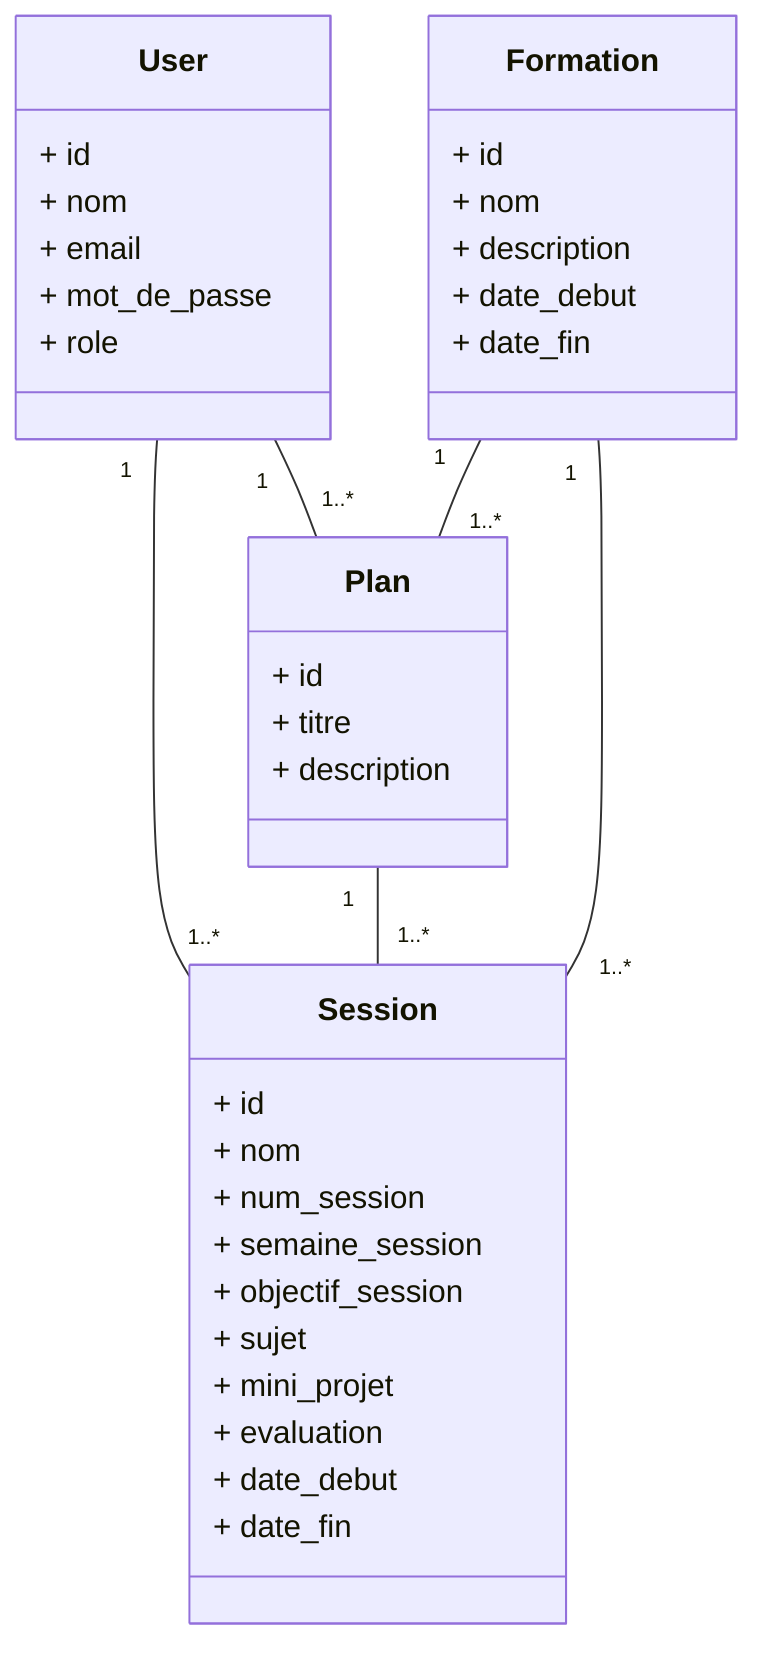 classDiagram

class User {
    + id
    + nom
    + email
    + mot_de_passe
    + role
}

class Plan {
    + id
    + titre
    + description
}

class Session {
    + id
    + nom
    + num_session
    + semaine_session
    + objectif_session
    + sujet
    + mini_projet
    + evaluation
    + date_debut
    + date_fin
}

class Formation {
    + id
    + nom
    + description
    + date_debut
    + date_fin
}


User "1" -- "1..*" Plan  
User "1" --  "1..*" Session
Plan "1" --  "1..*" Session
Formation "1" -- "1..*" Session
Formation "1" -- "1..*" Plan